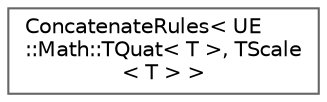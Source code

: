 digraph "Graphical Class Hierarchy"
{
 // INTERACTIVE_SVG=YES
 // LATEX_PDF_SIZE
  bgcolor="transparent";
  edge [fontname=Helvetica,fontsize=10,labelfontname=Helvetica,labelfontsize=10];
  node [fontname=Helvetica,fontsize=10,shape=box,height=0.2,width=0.4];
  rankdir="LR";
  Node0 [id="Node000000",label="ConcatenateRules\< UE\l::Math::TQuat\< T \>, TScale\l\< T \> \>",height=0.2,width=0.4,color="grey40", fillcolor="white", style="filled",URL="$d7/d51/structConcatenateRules_3_01UE_1_1Math_1_1TQuat_3_01T_01_4_00_01TScale_3_01T_01_4_01_4.html",tooltip=" "];
}

